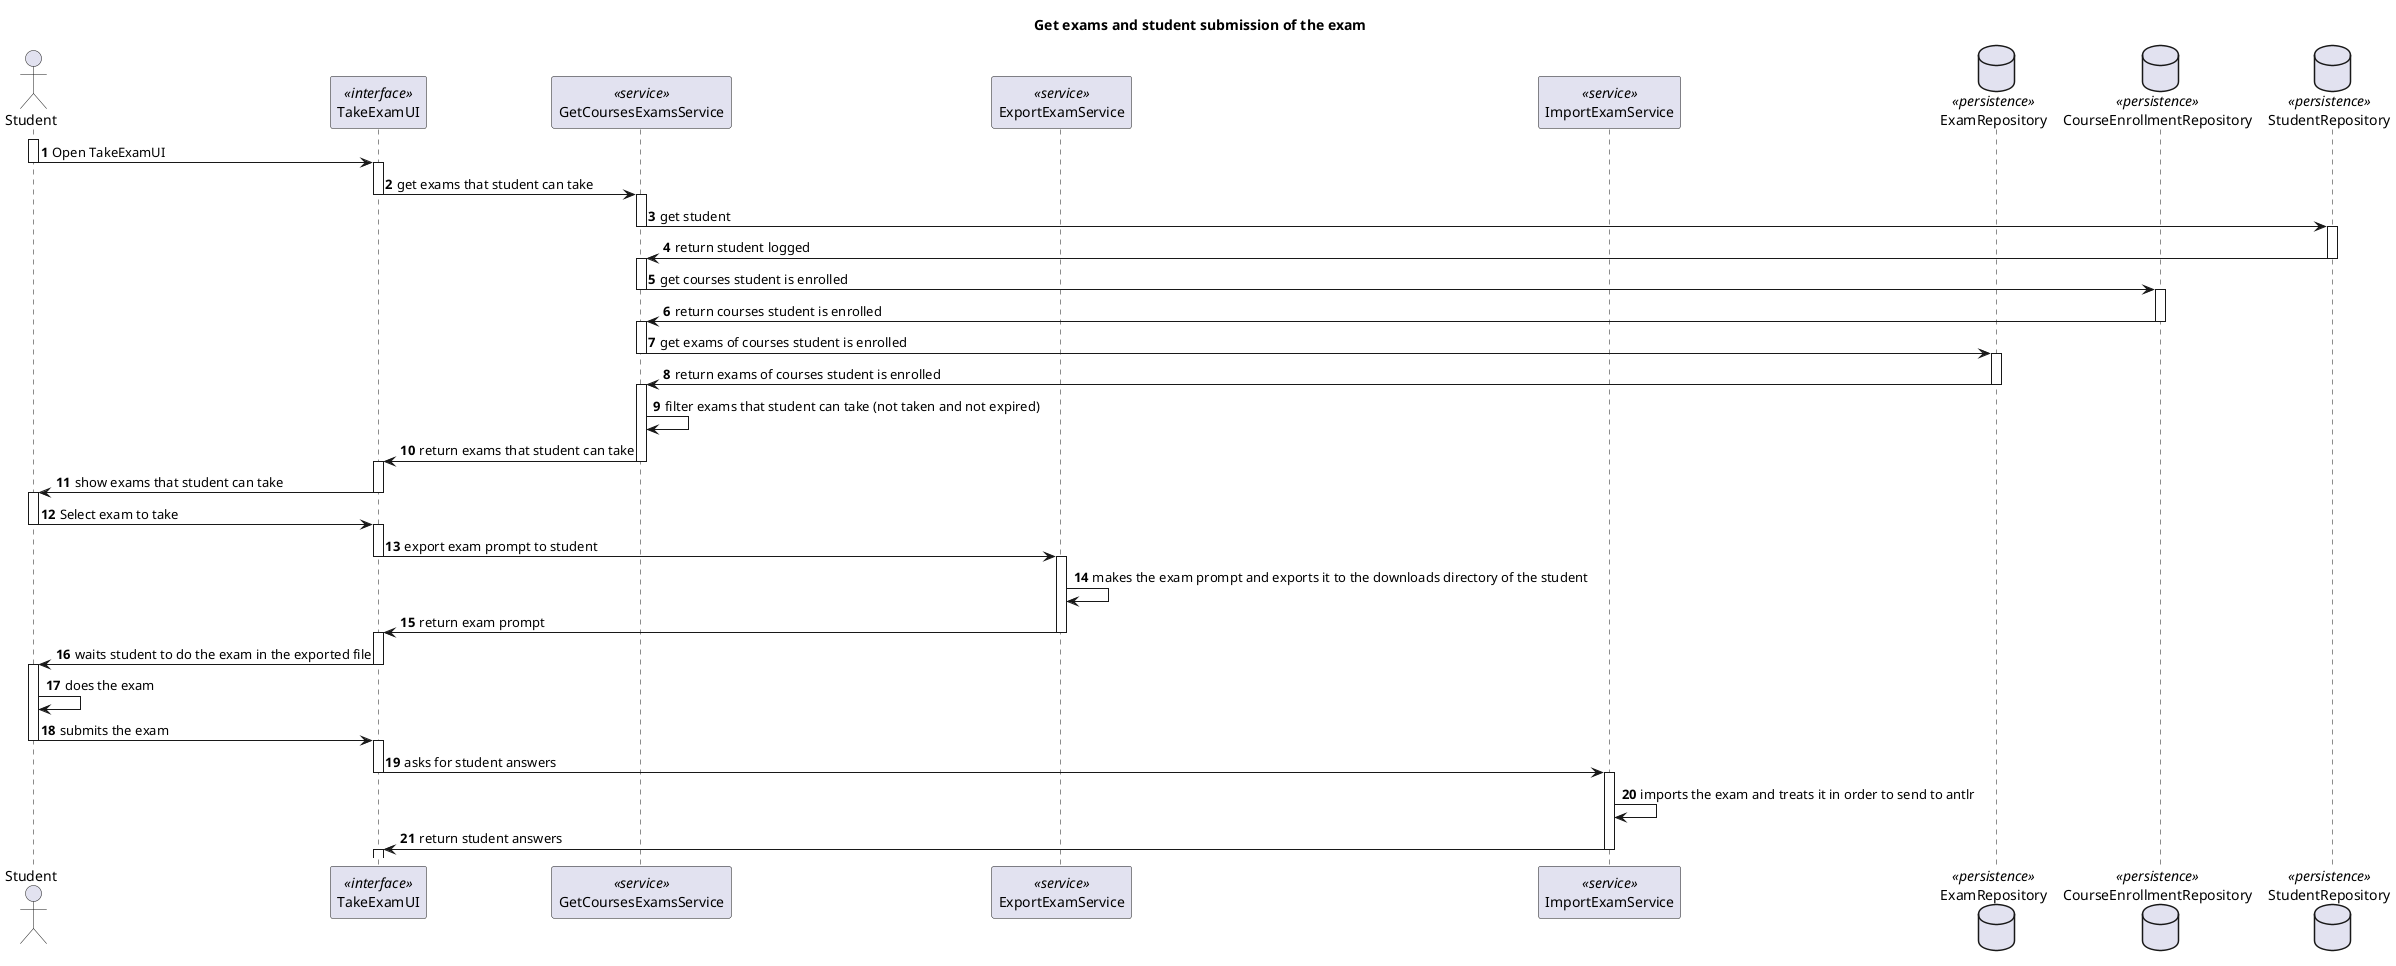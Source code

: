 @startuml

title  Get exams and student submission of the exam
autonumber

actor Student as S
participant "TakeExamUI" as UI <<interface>>
participant "GetCoursesExamsService" as GetSer <<service>>
participant "ExportExamService" as ExpSer <<service>>
participant "ImportExamService" as ImpSer <<service>>
database "ExamRepository" as ExamRepo <<persistence>>
database "CourseEnrollmentRepository" as CourseEnroRepo <<persistence>>
database "StudentRepository" as StudRepo <<persistence>>
activate S
S->UI: Open TakeExamUI
deactivate S
activate UI
UI->GetSer : get exams that student can take
deactivate UI
activate GetSer
GetSer->StudRepo : get student
deactivate GetSer
activate StudRepo
StudRepo->GetSer : return student logged
deactivate StudRepo
activate GetSer
GetSer->CourseEnroRepo : get courses student is enrolled
deactivate GetSer
activate CourseEnroRepo
CourseEnroRepo->GetSer : return courses student is enrolled
deactivate CourseEnroRepo
activate GetSer
GetSer->ExamRepo : get exams of courses student is enrolled
deactivate GetSer
activate ExamRepo
ExamRepo->GetSer : return exams of courses student is enrolled
deactivate ExamRepo
activate GetSer
GetSer->GetSer : filter exams that student can take (not taken and not expired)
GetSer->UI : return exams that student can take
deactivate GetSer
activate UI
UI->S : show exams that student can take
deactivate UI
activate S
S->UI: Select exam to take
deactivate S
activate UI
UI->ExpSer : export exam prompt to student
deactivate UI
activate ExpSer
ExpSer->ExpSer : makes the exam prompt and exports it to the downloads directory of the student
ExpSer->UI : return exam prompt
deactivate ExpSer
activate UI
UI->S : waits student to do the exam in the exported file
deactivate UI
activate S
S->S : does the exam
S->UI : submits the exam
deactivate S
activate UI
UI->ImpSer : asks for student answers
deactivate UI
activate ImpSer
ImpSer->ImpSer : imports the exam and treats it in order to send to antlr
ImpSer->UI : return student answers
deactivate ImpSer
activate UI
@enduml